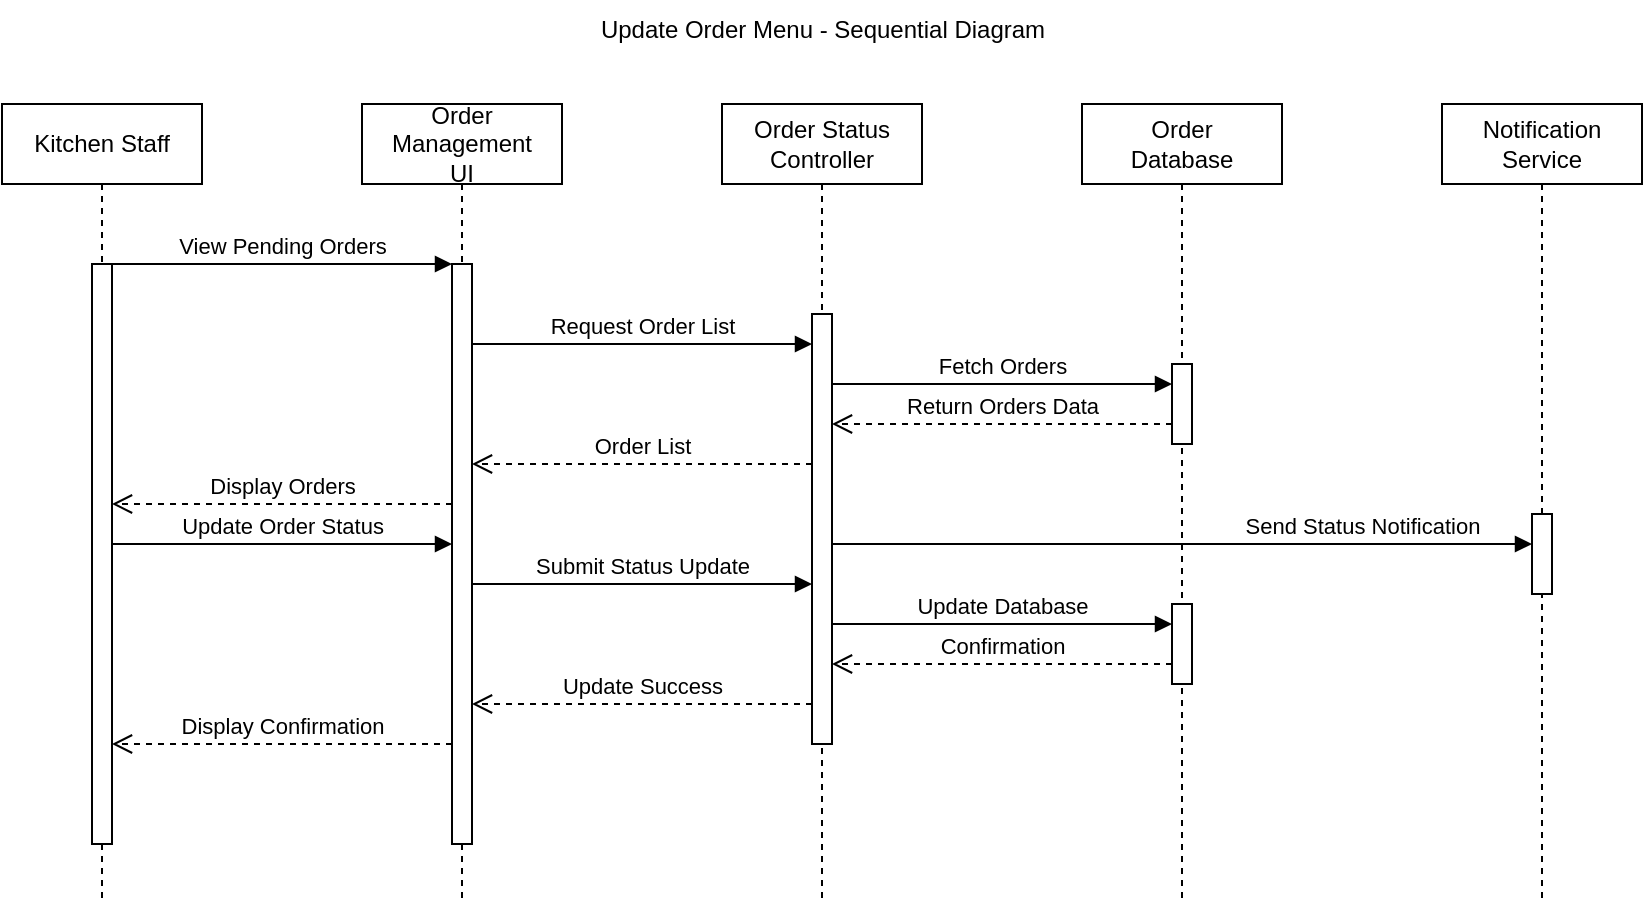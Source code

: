 <mxfile version="27.0.2">
  <diagram id="update_order_status" name="Update Order Status Sequence">
    <mxGraphModel dx="786" dy="516" grid="1" gridSize="10" guides="1" tooltips="1" connect="1" arrows="1" fold="1" page="1" pageScale="1" pageWidth="850" pageHeight="1100" math="0" shadow="0">
      <root>
        <mxCell id="0" />
        <mxCell id="1" parent="0" />
        <mxCell id="2" value="Kitchen Staff" style="shape=umlLifeline;perimeter=lifelinePerimeter;whiteSpace=wrap;html=1;container=1;collapsible=0;recursiveResize=0;outlineConnect=0;" parent="1" vertex="1">
          <mxGeometry x="120" y="80" width="100" height="400" as="geometry" />
        </mxCell>
        <mxCell id="3" value="" style="html=1;points=[];perimeter=orthogonalPerimeter;" parent="2" vertex="1">
          <mxGeometry x="45" y="80" width="10" height="290" as="geometry" />
        </mxCell>
        <mxCell id="4" value="Order Management&#xa;UI" style="shape=umlLifeline;perimeter=lifelinePerimeter;whiteSpace=wrap;html=1;container=1;collapsible=0;recursiveResize=0;outlineConnect=0;" parent="1" vertex="1">
          <mxGeometry x="300" y="80" width="100" height="400" as="geometry" />
        </mxCell>
        <mxCell id="5" value="" style="html=1;points=[];perimeter=orthogonalPerimeter;" parent="4" vertex="1">
          <mxGeometry x="45" y="80" width="10" height="290" as="geometry" />
        </mxCell>
        <mxCell id="6" value="Order Status&#xa;Controller" style="shape=umlLifeline;perimeter=lifelinePerimeter;whiteSpace=wrap;html=1;container=1;collapsible=0;recursiveResize=0;outlineConnect=0;" parent="1" vertex="1">
          <mxGeometry x="480" y="80" width="100" height="400" as="geometry" />
        </mxCell>
        <mxCell id="7" value="" style="html=1;points=[];perimeter=orthogonalPerimeter;" parent="6" vertex="1">
          <mxGeometry x="45" y="105" width="10" height="215" as="geometry" />
        </mxCell>
        <mxCell id="8" value="Order&#xa;Database" style="shape=umlLifeline;perimeter=lifelinePerimeter;whiteSpace=wrap;html=1;container=1;collapsible=0;recursiveResize=0;outlineConnect=0;" parent="1" vertex="1">
          <mxGeometry x="660" y="80" width="100" height="400" as="geometry" />
        </mxCell>
        <mxCell id="9" value="" style="html=1;points=[];perimeter=orthogonalPerimeter;" parent="8" vertex="1">
          <mxGeometry x="45" y="130" width="10" height="40" as="geometry" />
        </mxCell>
        <mxCell id="bg-4KUy59EPGgXKcp1wp-25" value="" style="html=1;points=[];perimeter=orthogonalPerimeter;" vertex="1" parent="8">
          <mxGeometry x="45" y="250" width="10" height="40" as="geometry" />
        </mxCell>
        <mxCell id="10" value="Notification&#xa;Service" style="shape=umlLifeline;perimeter=lifelinePerimeter;whiteSpace=wrap;html=1;container=1;collapsible=0;recursiveResize=0;outlineConnect=0;" parent="1" vertex="1">
          <mxGeometry x="840" y="80" width="100" height="400" as="geometry" />
        </mxCell>
        <mxCell id="12" value="View Pending Orders" style="html=1;verticalAlign=bottom;endArrow=block;entryX=0;entryY=0;" parent="1" source="3" target="5" edge="1">
          <mxGeometry relative="1" as="geometry">
            <mxPoint x="230" y="160" as="sourcePoint" />
          </mxGeometry>
        </mxCell>
        <mxCell id="13" value="Request Order List" style="html=1;verticalAlign=bottom;endArrow=block;" parent="1" edge="1">
          <mxGeometry relative="1" as="geometry">
            <mxPoint x="355" y="200" as="sourcePoint" />
            <mxPoint x="525" y="200" as="targetPoint" />
          </mxGeometry>
        </mxCell>
        <mxCell id="14" value="Fetch Orders" style="html=1;verticalAlign=bottom;endArrow=block;" parent="1" edge="1">
          <mxGeometry relative="1" as="geometry">
            <mxPoint x="535" y="220" as="sourcePoint" />
            <mxPoint x="705" y="220" as="targetPoint" />
          </mxGeometry>
        </mxCell>
        <mxCell id="15" value="Return Orders Data" style="html=1;verticalAlign=bottom;endArrow=open;dashed=1;endSize=8;" parent="1" edge="1">
          <mxGeometry relative="1" as="geometry">
            <mxPoint x="535" y="240" as="targetPoint" />
            <mxPoint x="705" y="240" as="sourcePoint" />
          </mxGeometry>
        </mxCell>
        <mxCell id="16" value="Order List" style="html=1;verticalAlign=bottom;endArrow=open;dashed=1;endSize=8;" parent="1" edge="1">
          <mxGeometry relative="1" as="geometry">
            <mxPoint x="355" y="260" as="targetPoint" />
            <mxPoint x="525" y="260" as="sourcePoint" />
          </mxGeometry>
        </mxCell>
        <mxCell id="17" value="&lt;span style=&quot;background-color: light-dark(#ffffff, var(--ge-dark-color, #121212)); color: light-dark(rgb(0, 0, 0), rgb(255, 255, 255));&quot;&gt;Display Orders&lt;/span&gt;" style="html=1;verticalAlign=bottom;endArrow=open;dashed=1;endSize=8;" parent="1" edge="1">
          <mxGeometry relative="1" as="geometry">
            <mxPoint x="175" y="280" as="targetPoint" />
            <mxPoint x="345" y="280" as="sourcePoint" />
          </mxGeometry>
        </mxCell>
        <mxCell id="18" value="&lt;div&gt;Update Order Status&lt;/div&gt;" style="html=1;verticalAlign=bottom;endArrow=block;" parent="1" edge="1">
          <mxGeometry relative="1" as="geometry">
            <mxPoint x="175" y="300" as="sourcePoint" />
            <mxPoint x="345" y="300" as="targetPoint" />
          </mxGeometry>
        </mxCell>
        <mxCell id="19" value="Submit Status Update" style="html=1;verticalAlign=bottom;endArrow=block;" parent="1" edge="1">
          <mxGeometry relative="1" as="geometry">
            <mxPoint x="355" y="320" as="sourcePoint" />
            <mxPoint x="525" y="320" as="targetPoint" />
          </mxGeometry>
        </mxCell>
        <mxCell id="20" value="Update Database" style="html=1;verticalAlign=bottom;endArrow=block;" parent="1" edge="1">
          <mxGeometry relative="1" as="geometry">
            <mxPoint x="535" y="340" as="sourcePoint" />
            <mxPoint x="705" y="340" as="targetPoint" />
          </mxGeometry>
        </mxCell>
        <mxCell id="21" value="Send Status Notification" style="html=1;verticalAlign=bottom;endArrow=block;" parent="1" edge="1" source="11">
          <mxGeometry x="NaN" y="85" relative="1" as="geometry">
            <mxPoint x="535" y="300" as="sourcePoint" />
            <mxPoint x="885" y="300" as="targetPoint" />
            <mxPoint x="-85" as="offset" />
          </mxGeometry>
        </mxCell>
        <mxCell id="22" value="Confirmation" style="html=1;verticalAlign=bottom;endArrow=open;dashed=1;endSize=8;" parent="1" edge="1">
          <mxGeometry relative="1" as="geometry">
            <mxPoint x="535" y="360" as="targetPoint" />
            <mxPoint x="705" y="360" as="sourcePoint" />
          </mxGeometry>
        </mxCell>
        <mxCell id="23" value="Update Success" style="html=1;verticalAlign=bottom;endArrow=open;dashed=1;endSize=8;" parent="1" edge="1">
          <mxGeometry relative="1" as="geometry">
            <mxPoint x="355" y="380" as="targetPoint" />
            <mxPoint x="525" y="380" as="sourcePoint" />
          </mxGeometry>
        </mxCell>
        <mxCell id="24" value="Display Confirmation" style="html=1;verticalAlign=bottom;endArrow=open;dashed=1;endSize=8;" parent="1" edge="1">
          <mxGeometry relative="1" as="geometry">
            <mxPoint x="175" y="400" as="targetPoint" />
            <mxPoint x="345" y="400" as="sourcePoint" />
          </mxGeometry>
        </mxCell>
        <mxCell id="bg-4KUy59EPGgXKcp1wp-24" value="" style="html=1;verticalAlign=bottom;endArrow=block;" edge="1" parent="1" target="11">
          <mxGeometry relative="1" as="geometry">
            <mxPoint x="535" y="300" as="sourcePoint" />
            <mxPoint x="885" y="300" as="targetPoint" />
          </mxGeometry>
        </mxCell>
        <mxCell id="11" value="" style="html=1;points=[];perimeter=orthogonalPerimeter;" parent="1" vertex="1">
          <mxGeometry x="885" y="285" width="10" height="40" as="geometry" />
        </mxCell>
        <mxCell id="bg-4KUy59EPGgXKcp1wp-26" value="Update Order Menu - Sequential Diagram" style="text;html=1;align=center;verticalAlign=middle;resizable=0;points=[];autosize=1;strokeColor=none;fillColor=none;" vertex="1" parent="1">
          <mxGeometry x="405" y="28" width="250" height="30" as="geometry" />
        </mxCell>
      </root>
    </mxGraphModel>
  </diagram>
</mxfile>
